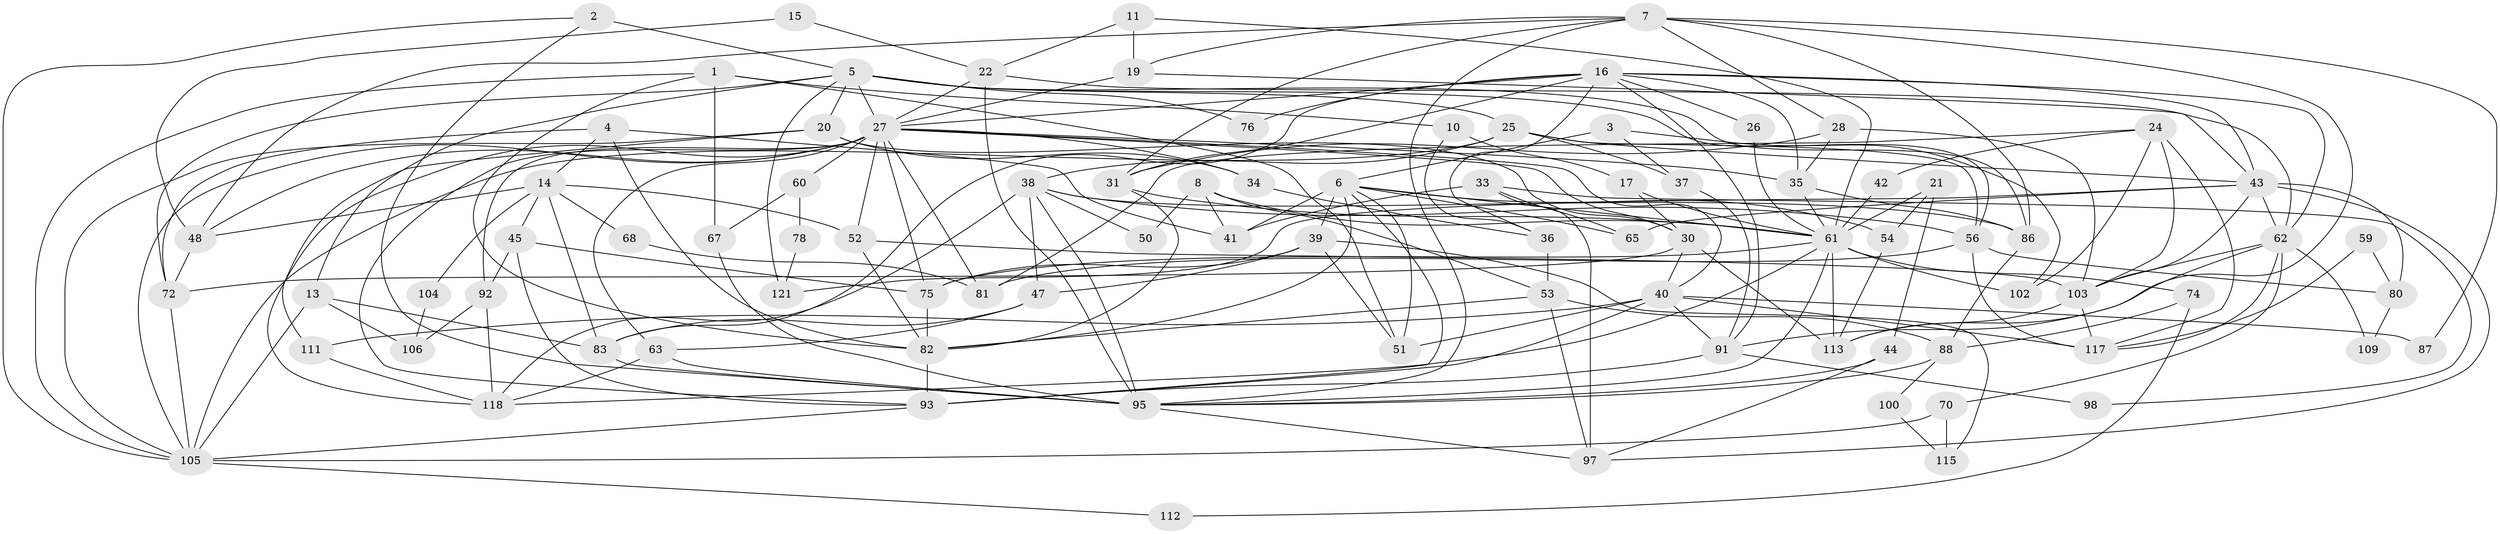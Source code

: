 // original degree distribution, {3: 0.2619047619047619, 2: 0.16666666666666666, 4: 0.2619047619047619, 6: 0.06349206349206349, 5: 0.16666666666666666, 7: 0.03968253968253968, 8: 0.023809523809523808, 9: 0.007936507936507936, 10: 0.007936507936507936}
// Generated by graph-tools (version 1.1) at 2025/19/03/04/25 18:19:00]
// undirected, 88 vertices, 210 edges
graph export_dot {
graph [start="1"]
  node [color=gray90,style=filled];
  1 [super="+89"];
  2 [super="+18"];
  3;
  4 [super="+99"];
  5 [super="+9"];
  6 [super="+123"];
  7 [super="+108"];
  8 [super="+12"];
  10;
  11;
  13 [super="+101"];
  14 [super="+116"];
  15;
  16 [super="+73"];
  17;
  19;
  20 [super="+57"];
  21;
  22 [super="+122"];
  24;
  25;
  26;
  27 [super="+29+32+64"];
  28 [super="+119"];
  30 [super="+55"];
  31;
  33;
  34;
  35;
  36;
  37;
  38 [super="+58"];
  39;
  40 [super="+120"];
  41;
  42;
  43 [super="+46"];
  44;
  45;
  47 [super="+69"];
  48;
  50;
  51;
  52;
  53;
  54;
  56 [super="+79"];
  59;
  60;
  61 [super="+96+77"];
  62 [super="+66"];
  63;
  65;
  67;
  68;
  70;
  72;
  74;
  75 [super="+85"];
  76;
  78;
  80;
  81;
  82 [super="+90"];
  83;
  86 [super="+107"];
  87;
  88;
  91;
  92;
  93 [super="+94"];
  95 [super="+110"];
  97 [super="+114"];
  98;
  100;
  102;
  103;
  104;
  105;
  106;
  109;
  111;
  112;
  113;
  115;
  117;
  118;
  121;
  1 -- 51;
  1 -- 10;
  1 -- 82;
  1 -- 67;
  1 -- 105;
  2 -- 95;
  2 -- 105;
  2 -- 5 [weight=2];
  3 -- 37;
  3 -- 6;
  3 -- 102;
  4 -- 72;
  4 -- 41;
  4 -- 14;
  4 -- 82;
  5 -- 27;
  5 -- 72;
  5 -- 76 [weight=2];
  5 -- 13;
  5 -- 20;
  5 -- 86;
  5 -- 121;
  5 -- 25;
  5 -- 56;
  6 -- 41;
  6 -- 82;
  6 -- 65;
  6 -- 51;
  6 -- 93;
  6 -- 39;
  6 -- 54;
  6 -- 61;
  7 -- 48;
  7 -- 91;
  7 -- 31;
  7 -- 86;
  7 -- 87;
  7 -- 19;
  7 -- 95;
  7 -- 28;
  8 -- 53;
  8 -- 41;
  8 -- 50;
  8 -- 61;
  10 -- 36;
  10 -- 17;
  11 -- 19;
  11 -- 61;
  11 -- 22;
  13 -- 83;
  13 -- 105;
  13 -- 106;
  14 -- 52;
  14 -- 83;
  14 -- 104;
  14 -- 48;
  14 -- 68;
  14 -- 45;
  15 -- 48;
  15 -- 22;
  16 -- 31;
  16 -- 76;
  16 -- 26;
  16 -- 35;
  16 -- 43;
  16 -- 83;
  16 -- 36;
  16 -- 91;
  16 -- 27;
  16 -- 62;
  17 -- 30;
  17 -- 61;
  19 -- 27;
  19 -- 43;
  20 -- 111;
  20 -- 34;
  20 -- 105;
  20 -- 30;
  21 -- 54;
  21 -- 44;
  21 -- 61;
  22 -- 27;
  22 -- 62;
  22 -- 95;
  24 -- 102;
  24 -- 103;
  24 -- 42;
  24 -- 81;
  24 -- 117;
  25 -- 38;
  25 -- 37;
  25 -- 43;
  25 -- 105;
  25 -- 56;
  26 -- 61;
  27 -- 93;
  27 -- 52;
  27 -- 105;
  27 -- 75;
  27 -- 48;
  27 -- 81;
  27 -- 118;
  27 -- 63 [weight=2];
  27 -- 34;
  27 -- 35;
  27 -- 40;
  27 -- 92;
  27 -- 60;
  27 -- 30;
  28 -- 31;
  28 -- 35;
  28 -- 103;
  30 -- 72;
  30 -- 113;
  30 -- 40;
  31 -- 82;
  31 -- 61;
  33 -- 97;
  33 -- 65;
  33 -- 41;
  33 -- 98;
  34 -- 36;
  35 -- 61;
  35 -- 86;
  36 -- 53;
  37 -- 91;
  38 -- 56;
  38 -- 95;
  38 -- 50;
  38 -- 86;
  38 -- 118;
  38 -- 47;
  39 -- 51;
  39 -- 47;
  39 -- 115;
  39 -- 75;
  40 -- 117;
  40 -- 51;
  40 -- 87;
  40 -- 111;
  40 -- 91;
  40 -- 93;
  42 -- 61;
  43 -- 80;
  43 -- 103;
  43 -- 121;
  43 -- 97;
  43 -- 65;
  43 -- 62;
  44 -- 95;
  44 -- 97;
  45 -- 92;
  45 -- 75;
  45 -- 93;
  47 -- 83;
  47 -- 63;
  48 -- 72;
  52 -- 103;
  52 -- 82;
  53 -- 88;
  53 -- 97;
  53 -- 82;
  54 -- 113;
  56 -- 117;
  56 -- 81;
  56 -- 80;
  59 -- 80;
  59 -- 117;
  60 -- 67;
  60 -- 78;
  61 -- 118;
  61 -- 102;
  61 -- 113;
  61 -- 74;
  61 -- 75;
  61 -- 95;
  62 -- 103;
  62 -- 113;
  62 -- 117;
  62 -- 70;
  62 -- 109;
  63 -- 95;
  63 -- 118;
  67 -- 95;
  68 -- 81;
  70 -- 105;
  70 -- 115;
  72 -- 105;
  74 -- 88;
  74 -- 112;
  75 -- 82;
  78 -- 121;
  80 -- 109;
  82 -- 93;
  83 -- 95;
  86 -- 88;
  88 -- 100;
  88 -- 95;
  91 -- 93;
  91 -- 98;
  92 -- 118;
  92 -- 106;
  93 -- 105;
  95 -- 97;
  100 -- 115;
  103 -- 113;
  103 -- 117;
  104 -- 106;
  105 -- 112;
  111 -- 118;
}
